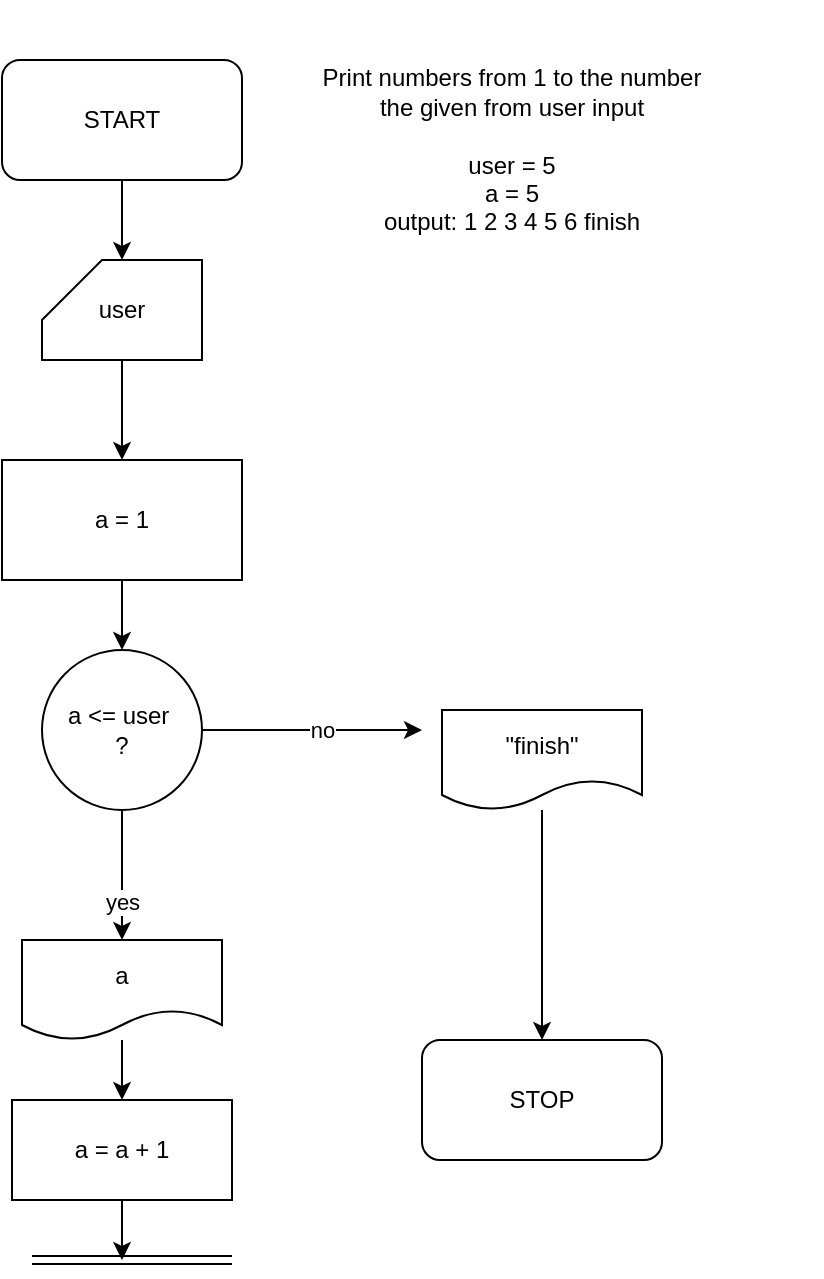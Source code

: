 <mxfile version="21.6.5" type="device">
  <diagram name="Page-1" id="BWHNkNiEs-IkO5fIKNXb">
    <mxGraphModel dx="1434" dy="725" grid="1" gridSize="10" guides="1" tooltips="1" connect="1" arrows="1" fold="1" page="1" pageScale="1" pageWidth="850" pageHeight="1100" math="0" shadow="0">
      <root>
        <mxCell id="0" />
        <mxCell id="1" parent="0" />
        <mxCell id="5qmP-6OTH-ESlq7DOyJe-29" value="" style="edgeStyle=orthogonalEdgeStyle;rounded=0;orthogonalLoop=1;jettySize=auto;html=1;" edge="1" parent="1" source="5qmP-6OTH-ESlq7DOyJe-1" target="5qmP-6OTH-ESlq7DOyJe-26">
          <mxGeometry relative="1" as="geometry" />
        </mxCell>
        <mxCell id="5qmP-6OTH-ESlq7DOyJe-1" value="START" style="rounded=1;whiteSpace=wrap;html=1;" vertex="1" parent="1">
          <mxGeometry x="170" y="50" width="120" height="60" as="geometry" />
        </mxCell>
        <mxCell id="5qmP-6OTH-ESlq7DOyJe-2" value="STOP" style="rounded=1;whiteSpace=wrap;html=1;" vertex="1" parent="1">
          <mxGeometry x="380" y="540" width="120" height="60" as="geometry" />
        </mxCell>
        <mxCell id="5qmP-6OTH-ESlq7DOyJe-3" value="Print numbers from 1 to the number&lt;br&gt;the given from user input&lt;br&gt;&lt;br&gt;user = 5&lt;br&gt;a = 5&lt;br&gt;output: 1 2 3 4 5 6 finish&lt;br&gt;" style="text;html=1;strokeColor=none;fillColor=none;align=center;verticalAlign=middle;whiteSpace=wrap;rounded=0;" vertex="1" parent="1">
          <mxGeometry x="270" y="20" width="310" height="150" as="geometry" />
        </mxCell>
        <mxCell id="5qmP-6OTH-ESlq7DOyJe-11" value="" style="edgeStyle=orthogonalEdgeStyle;rounded=0;orthogonalLoop=1;jettySize=auto;html=1;" edge="1" parent="1" source="5qmP-6OTH-ESlq7DOyJe-4" target="5qmP-6OTH-ESlq7DOyJe-8">
          <mxGeometry relative="1" as="geometry" />
        </mxCell>
        <mxCell id="5qmP-6OTH-ESlq7DOyJe-4" value="a = 1" style="rounded=0;whiteSpace=wrap;html=1;" vertex="1" parent="1">
          <mxGeometry x="170" y="250" width="120" height="60" as="geometry" />
        </mxCell>
        <mxCell id="5qmP-6OTH-ESlq7DOyJe-21" value="" style="edgeStyle=orthogonalEdgeStyle;rounded=0;orthogonalLoop=1;jettySize=auto;html=1;" edge="1" parent="1" source="5qmP-6OTH-ESlq7DOyJe-5" target="5qmP-6OTH-ESlq7DOyJe-6">
          <mxGeometry relative="1" as="geometry" />
        </mxCell>
        <mxCell id="5qmP-6OTH-ESlq7DOyJe-5" value="a" style="shape=document;whiteSpace=wrap;html=1;boundedLbl=1;" vertex="1" parent="1">
          <mxGeometry x="180" y="490" width="100" height="50" as="geometry" />
        </mxCell>
        <mxCell id="5qmP-6OTH-ESlq7DOyJe-18" style="edgeStyle=orthogonalEdgeStyle;rounded=0;orthogonalLoop=1;jettySize=auto;html=1;" edge="1" parent="1" source="5qmP-6OTH-ESlq7DOyJe-6">
          <mxGeometry relative="1" as="geometry">
            <mxPoint x="230" y="650" as="targetPoint" />
          </mxGeometry>
        </mxCell>
        <mxCell id="5qmP-6OTH-ESlq7DOyJe-6" value="a = a + 1" style="rounded=0;whiteSpace=wrap;html=1;" vertex="1" parent="1">
          <mxGeometry x="175" y="570" width="110" height="50" as="geometry" />
        </mxCell>
        <mxCell id="5qmP-6OTH-ESlq7DOyJe-16" value="" style="edgeStyle=orthogonalEdgeStyle;rounded=0;orthogonalLoop=1;jettySize=auto;html=1;" edge="1" parent="1" source="5qmP-6OTH-ESlq7DOyJe-8" target="5qmP-6OTH-ESlq7DOyJe-5">
          <mxGeometry relative="1" as="geometry" />
        </mxCell>
        <mxCell id="5qmP-6OTH-ESlq7DOyJe-19" value="yes" style="edgeLabel;html=1;align=center;verticalAlign=middle;resizable=0;points=[];" vertex="1" connectable="0" parent="5qmP-6OTH-ESlq7DOyJe-16">
          <mxGeometry x="0.4" relative="1" as="geometry">
            <mxPoint as="offset" />
          </mxGeometry>
        </mxCell>
        <mxCell id="5qmP-6OTH-ESlq7DOyJe-24" style="edgeStyle=orthogonalEdgeStyle;rounded=0;orthogonalLoop=1;jettySize=auto;html=1;" edge="1" parent="1" source="5qmP-6OTH-ESlq7DOyJe-8">
          <mxGeometry relative="1" as="geometry">
            <mxPoint x="380" y="385" as="targetPoint" />
          </mxGeometry>
        </mxCell>
        <mxCell id="5qmP-6OTH-ESlq7DOyJe-25" value="no" style="edgeLabel;html=1;align=center;verticalAlign=middle;resizable=0;points=[];" vertex="1" connectable="0" parent="5qmP-6OTH-ESlq7DOyJe-24">
          <mxGeometry x="0.095" y="1" relative="1" as="geometry">
            <mxPoint as="offset" />
          </mxGeometry>
        </mxCell>
        <mxCell id="5qmP-6OTH-ESlq7DOyJe-8" value="a &amp;lt;= user&amp;nbsp;&lt;br&gt;?" style="ellipse;whiteSpace=wrap;html=1;aspect=fixed;" vertex="1" parent="1">
          <mxGeometry x="190" y="345" width="80" height="80" as="geometry" />
        </mxCell>
        <mxCell id="5qmP-6OTH-ESlq7DOyJe-9" value="" style="shape=link;html=1;rounded=0;" edge="1" parent="1">
          <mxGeometry width="100" relative="1" as="geometry">
            <mxPoint x="185" y="650" as="sourcePoint" />
            <mxPoint x="285" y="650" as="targetPoint" />
          </mxGeometry>
        </mxCell>
        <mxCell id="5qmP-6OTH-ESlq7DOyJe-23" style="edgeStyle=orthogonalEdgeStyle;rounded=0;orthogonalLoop=1;jettySize=auto;html=1;" edge="1" parent="1" source="5qmP-6OTH-ESlq7DOyJe-22" target="5qmP-6OTH-ESlq7DOyJe-2">
          <mxGeometry relative="1" as="geometry" />
        </mxCell>
        <mxCell id="5qmP-6OTH-ESlq7DOyJe-22" value="&quot;finish&quot;" style="shape=document;whiteSpace=wrap;html=1;boundedLbl=1;" vertex="1" parent="1">
          <mxGeometry x="390" y="375" width="100" height="50" as="geometry" />
        </mxCell>
        <mxCell id="5qmP-6OTH-ESlq7DOyJe-31" value="" style="edgeStyle=orthogonalEdgeStyle;rounded=0;orthogonalLoop=1;jettySize=auto;html=1;" edge="1" parent="1" source="5qmP-6OTH-ESlq7DOyJe-26" target="5qmP-6OTH-ESlq7DOyJe-4">
          <mxGeometry relative="1" as="geometry" />
        </mxCell>
        <mxCell id="5qmP-6OTH-ESlq7DOyJe-26" value="user" style="shape=card;whiteSpace=wrap;html=1;" vertex="1" parent="1">
          <mxGeometry x="190" y="150" width="80" height="50" as="geometry" />
        </mxCell>
      </root>
    </mxGraphModel>
  </diagram>
</mxfile>
